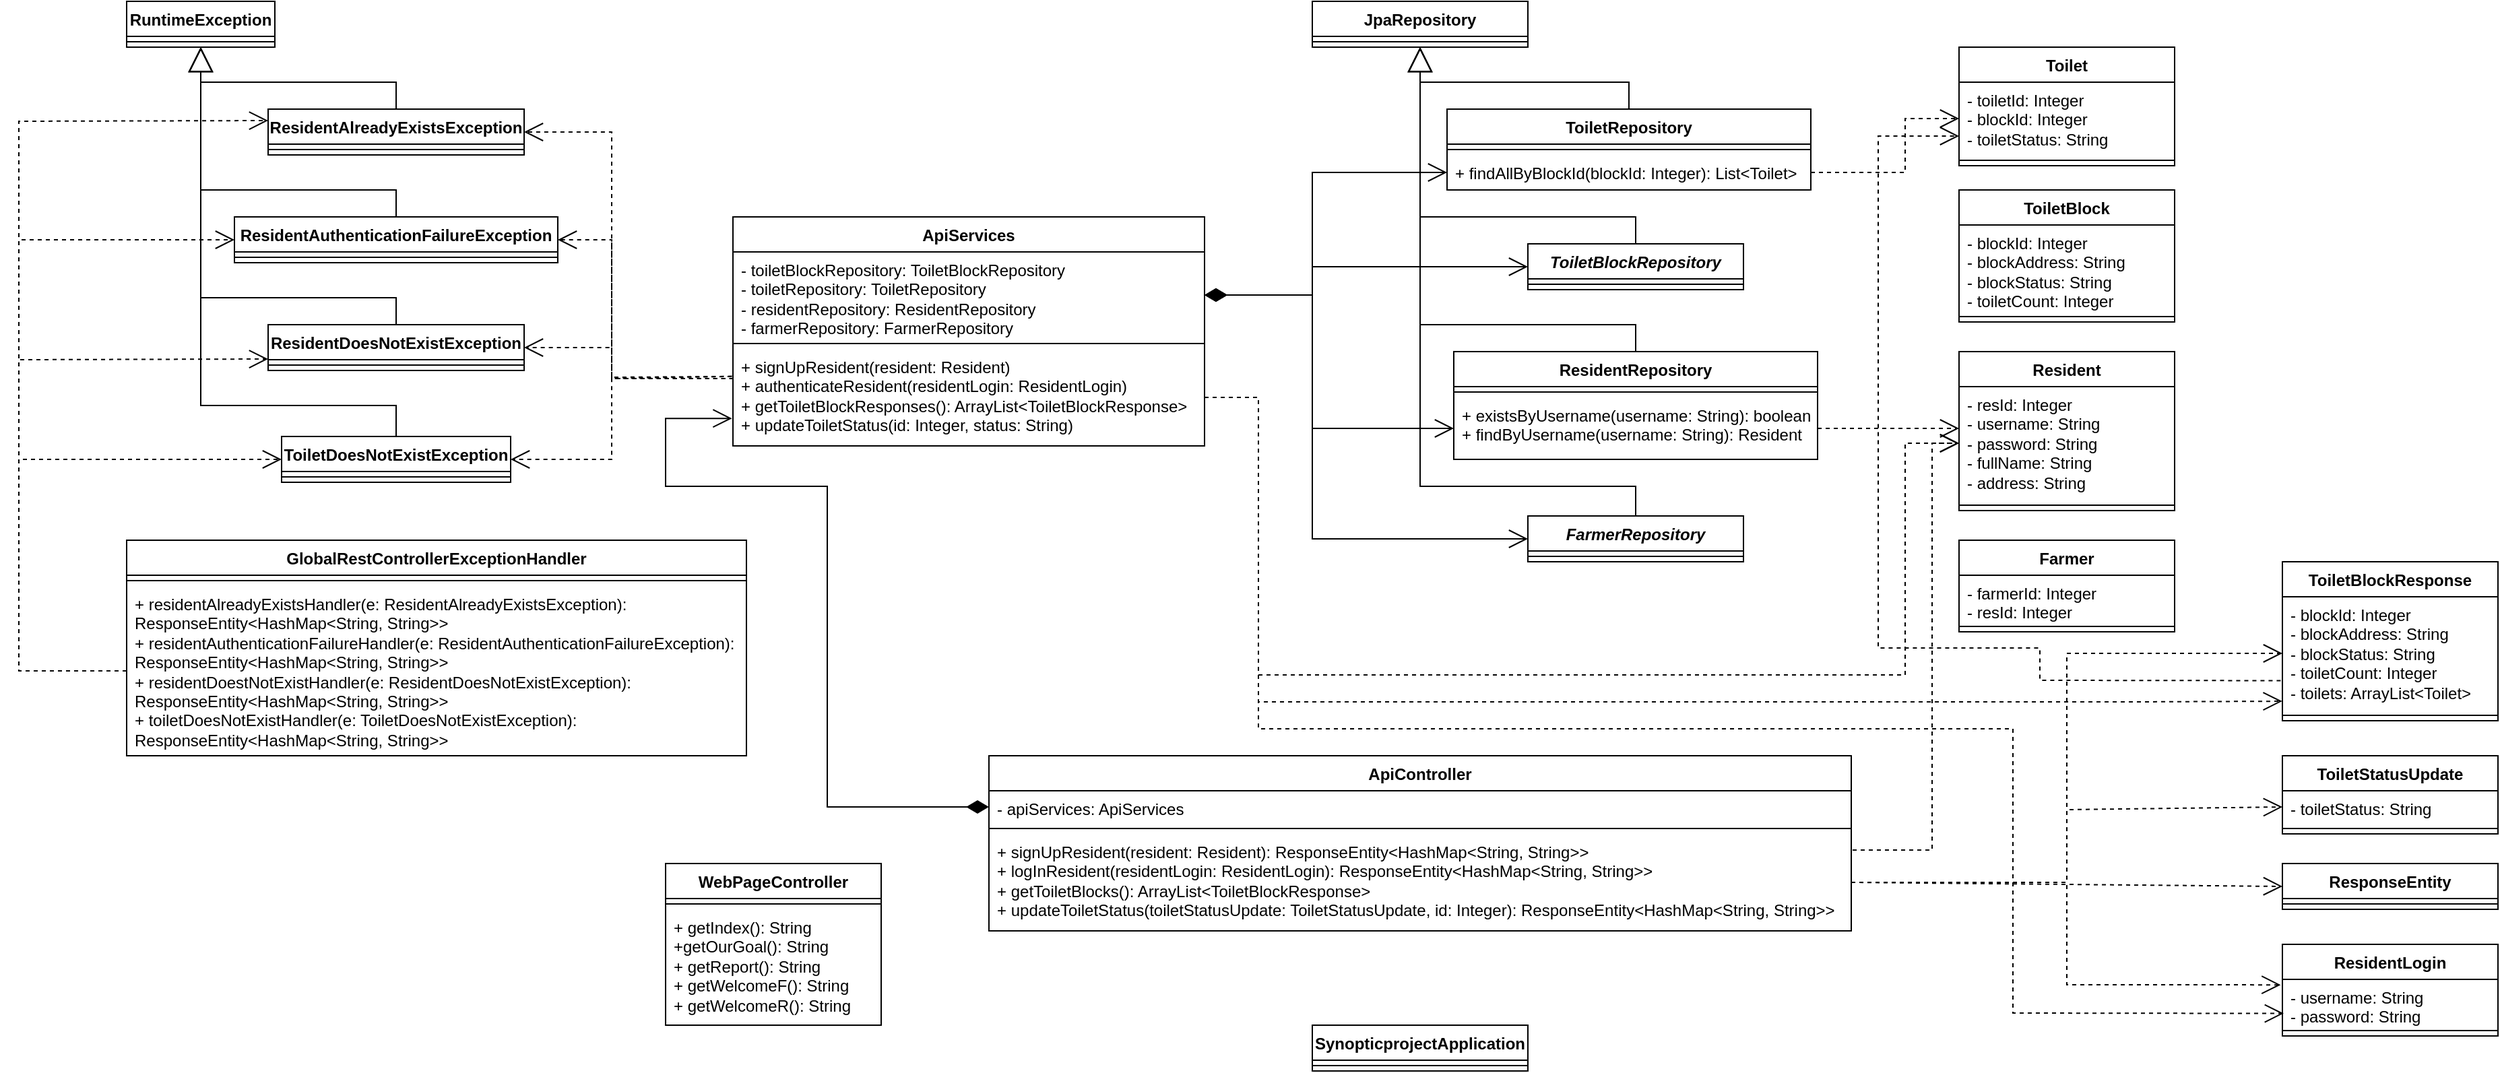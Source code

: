 <mxfile version="27.1.4">
  <diagram name="Page-1" id="cPCItrntrJXn3b4PFShH">
    <mxGraphModel dx="2081" dy="939" grid="1" gridSize="10" guides="1" tooltips="1" connect="1" arrows="1" fold="1" page="1" pageScale="1" pageWidth="1920" pageHeight="1080" math="0" shadow="0">
      <root>
        <mxCell id="0" />
        <mxCell id="1" parent="0" />
        <mxCell id="fgQgiCOuEwH0M2lLemn4-1" value="&lt;div&gt;ApiController&lt;/div&gt;" style="swimlane;fontStyle=1;align=center;verticalAlign=top;childLayout=stackLayout;horizontal=1;startSize=26;horizontalStack=0;resizeParent=1;resizeParentMax=0;resizeLast=0;collapsible=1;marginBottom=0;whiteSpace=wrap;html=1;" parent="1" vertex="1">
          <mxGeometry x="760" y="600" width="640" height="130" as="geometry" />
        </mxCell>
        <mxCell id="fgQgiCOuEwH0M2lLemn4-2" value="- apiServices: ApiServices" style="text;strokeColor=none;fillColor=none;align=left;verticalAlign=top;spacingLeft=4;spacingRight=4;overflow=hidden;rotatable=0;points=[[0,0.5],[1,0.5]];portConstraint=eastwest;whiteSpace=wrap;html=1;" parent="fgQgiCOuEwH0M2lLemn4-1" vertex="1">
          <mxGeometry y="26" width="640" height="24" as="geometry" />
        </mxCell>
        <mxCell id="fgQgiCOuEwH0M2lLemn4-3" value="" style="line;strokeWidth=1;fillColor=none;align=left;verticalAlign=middle;spacingTop=-1;spacingLeft=3;spacingRight=3;rotatable=0;labelPosition=right;points=[];portConstraint=eastwest;strokeColor=inherit;" parent="fgQgiCOuEwH0M2lLemn4-1" vertex="1">
          <mxGeometry y="50" width="640" height="8" as="geometry" />
        </mxCell>
        <mxCell id="fgQgiCOuEwH0M2lLemn4-4" value="&lt;div&gt;+ signUpResident(resident: Resident): ResponseEntity&amp;lt;HashMap&amp;lt;String, String&amp;gt;&amp;gt;&lt;/div&gt;&lt;div&gt;+ logInResident(residentLogin: ResidentLogin): ResponseEntity&amp;lt;HashMap&amp;lt;String, String&amp;gt;&amp;gt;&lt;/div&gt;&lt;div&gt;+ getToiletBlocks(): ArrayList&amp;lt;ToiletBlockResponse&amp;gt;&lt;/div&gt;&lt;div&gt;+ updateToiletStatus(toiletStatusUpdate: ToiletStatusUpdate, id: Integer): ResponseEntity&amp;lt;HashMap&amp;lt;String, String&amp;gt;&amp;gt;&lt;/div&gt;" style="text;strokeColor=none;fillColor=none;align=left;verticalAlign=top;spacingLeft=4;spacingRight=4;overflow=hidden;rotatable=0;points=[[0,0.5],[1,0.5]];portConstraint=eastwest;whiteSpace=wrap;html=1;" parent="fgQgiCOuEwH0M2lLemn4-1" vertex="1">
          <mxGeometry y="58" width="640" height="72" as="geometry" />
        </mxCell>
        <mxCell id="fgQgiCOuEwH0M2lLemn4-5" value="Farmer" style="swimlane;fontStyle=1;align=center;verticalAlign=top;childLayout=stackLayout;horizontal=1;startSize=26;horizontalStack=0;resizeParent=1;resizeParentMax=0;resizeLast=0;collapsible=1;marginBottom=0;whiteSpace=wrap;html=1;" parent="1" vertex="1">
          <mxGeometry x="1480" y="440" width="160" height="68" as="geometry" />
        </mxCell>
        <mxCell id="fgQgiCOuEwH0M2lLemn4-6" value="&lt;div&gt;- farmerId: Integer&lt;/div&gt;&lt;div&gt;- resId: Integer&lt;/div&gt;" style="text;strokeColor=none;fillColor=none;align=left;verticalAlign=top;spacingLeft=4;spacingRight=4;overflow=hidden;rotatable=0;points=[[0,0.5],[1,0.5]];portConstraint=eastwest;whiteSpace=wrap;html=1;" parent="fgQgiCOuEwH0M2lLemn4-5" vertex="1">
          <mxGeometry y="26" width="160" height="34" as="geometry" />
        </mxCell>
        <mxCell id="fgQgiCOuEwH0M2lLemn4-7" value="" style="line;strokeWidth=1;fillColor=none;align=left;verticalAlign=middle;spacingTop=-1;spacingLeft=3;spacingRight=3;rotatable=0;labelPosition=right;points=[];portConstraint=eastwest;strokeColor=inherit;" parent="fgQgiCOuEwH0M2lLemn4-5" vertex="1">
          <mxGeometry y="60" width="160" height="8" as="geometry" />
        </mxCell>
        <mxCell id="fgQgiCOuEwH0M2lLemn4-10" value="&lt;i&gt;FarmerRepository&lt;/i&gt;" style="swimlane;fontStyle=1;align=center;verticalAlign=top;childLayout=stackLayout;horizontal=1;startSize=26;horizontalStack=0;resizeParent=1;resizeParentMax=0;resizeLast=0;collapsible=1;marginBottom=0;whiteSpace=wrap;html=1;" parent="1" vertex="1">
          <mxGeometry x="1160" y="422" width="160" height="34" as="geometry" />
        </mxCell>
        <mxCell id="fgQgiCOuEwH0M2lLemn4-12" value="" style="line;strokeWidth=1;fillColor=none;align=left;verticalAlign=middle;spacingTop=-1;spacingLeft=3;spacingRight=3;rotatable=0;labelPosition=right;points=[];portConstraint=eastwest;strokeColor=inherit;" parent="fgQgiCOuEwH0M2lLemn4-10" vertex="1">
          <mxGeometry y="26" width="160" height="8" as="geometry" />
        </mxCell>
        <mxCell id="fgQgiCOuEwH0M2lLemn4-22" value="SynopticprojectApplication" style="swimlane;fontStyle=1;align=center;verticalAlign=top;childLayout=stackLayout;horizontal=1;startSize=26;horizontalStack=0;resizeParent=1;resizeParentMax=0;resizeLast=0;collapsible=1;marginBottom=0;whiteSpace=wrap;html=1;" parent="1" vertex="1">
          <mxGeometry x="1000" y="800" width="160" height="34" as="geometry" />
        </mxCell>
        <mxCell id="fgQgiCOuEwH0M2lLemn4-24" value="" style="line;strokeWidth=1;fillColor=none;align=left;verticalAlign=middle;spacingTop=-1;spacingLeft=3;spacingRight=3;rotatable=0;labelPosition=right;points=[];portConstraint=eastwest;strokeColor=inherit;" parent="fgQgiCOuEwH0M2lLemn4-22" vertex="1">
          <mxGeometry y="26" width="160" height="8" as="geometry" />
        </mxCell>
        <mxCell id="fgQgiCOuEwH0M2lLemn4-26" value="Toilet" style="swimlane;fontStyle=1;align=center;verticalAlign=top;childLayout=stackLayout;horizontal=1;startSize=26;horizontalStack=0;resizeParent=1;resizeParentMax=0;resizeLast=0;collapsible=1;marginBottom=0;whiteSpace=wrap;html=1;" parent="1" vertex="1">
          <mxGeometry x="1480" y="74" width="160" height="88" as="geometry" />
        </mxCell>
        <mxCell id="fgQgiCOuEwH0M2lLemn4-27" value="&lt;div&gt;- toiletId: Integer&lt;/div&gt;&lt;div&gt;- blockId: Integer&lt;/div&gt;&lt;div&gt;- toiletStatus: String&lt;/div&gt;" style="text;strokeColor=none;fillColor=none;align=left;verticalAlign=top;spacingLeft=4;spacingRight=4;overflow=hidden;rotatable=0;points=[[0,0.5],[1,0.5]];portConstraint=eastwest;whiteSpace=wrap;html=1;" parent="fgQgiCOuEwH0M2lLemn4-26" vertex="1">
          <mxGeometry y="26" width="160" height="54" as="geometry" />
        </mxCell>
        <mxCell id="fgQgiCOuEwH0M2lLemn4-28" value="" style="line;strokeWidth=1;fillColor=none;align=left;verticalAlign=middle;spacingTop=-1;spacingLeft=3;spacingRight=3;rotatable=0;labelPosition=right;points=[];portConstraint=eastwest;strokeColor=inherit;" parent="fgQgiCOuEwH0M2lLemn4-26" vertex="1">
          <mxGeometry y="80" width="160" height="8" as="geometry" />
        </mxCell>
        <mxCell id="fgQgiCOuEwH0M2lLemn4-30" value="ToiletBlock" style="swimlane;fontStyle=1;align=center;verticalAlign=top;childLayout=stackLayout;horizontal=1;startSize=26;horizontalStack=0;resizeParent=1;resizeParentMax=0;resizeLast=0;collapsible=1;marginBottom=0;whiteSpace=wrap;html=1;" parent="1" vertex="1">
          <mxGeometry x="1480" y="180" width="160" height="98" as="geometry" />
        </mxCell>
        <mxCell id="fgQgiCOuEwH0M2lLemn4-31" value="&lt;div&gt;- blockId: Integer&lt;/div&gt;&lt;div&gt;- blockAddress: String&lt;/div&gt;&lt;div&gt;- blockStatus: String&lt;/div&gt;&lt;div&gt;- toiletCount: Integer&lt;/div&gt;" style="text;strokeColor=none;fillColor=none;align=left;verticalAlign=top;spacingLeft=4;spacingRight=4;overflow=hidden;rotatable=0;points=[[0,0.5],[1,0.5]];portConstraint=eastwest;whiteSpace=wrap;html=1;" parent="fgQgiCOuEwH0M2lLemn4-30" vertex="1">
          <mxGeometry y="26" width="160" height="64" as="geometry" />
        </mxCell>
        <mxCell id="fgQgiCOuEwH0M2lLemn4-32" value="" style="line;strokeWidth=1;fillColor=none;align=left;verticalAlign=middle;spacingTop=-1;spacingLeft=3;spacingRight=3;rotatable=0;labelPosition=right;points=[];portConstraint=eastwest;strokeColor=inherit;" parent="fgQgiCOuEwH0M2lLemn4-30" vertex="1">
          <mxGeometry y="90" width="160" height="8" as="geometry" />
        </mxCell>
        <mxCell id="fgQgiCOuEwH0M2lLemn4-34" value="&lt;i&gt;ToiletBlockRepository&lt;/i&gt;" style="swimlane;fontStyle=1;align=center;verticalAlign=top;childLayout=stackLayout;horizontal=1;startSize=26;horizontalStack=0;resizeParent=1;resizeParentMax=0;resizeLast=0;collapsible=1;marginBottom=0;whiteSpace=wrap;html=1;" parent="1" vertex="1">
          <mxGeometry x="1160" y="220" width="160" height="34" as="geometry" />
        </mxCell>
        <mxCell id="fgQgiCOuEwH0M2lLemn4-36" value="" style="line;strokeWidth=1;fillColor=none;align=left;verticalAlign=middle;spacingTop=-1;spacingLeft=3;spacingRight=3;rotatable=0;labelPosition=right;points=[];portConstraint=eastwest;strokeColor=inherit;" parent="fgQgiCOuEwH0M2lLemn4-34" vertex="1">
          <mxGeometry y="26" width="160" height="8" as="geometry" />
        </mxCell>
        <mxCell id="fgQgiCOuEwH0M2lLemn4-42" value="WebPageController" style="swimlane;fontStyle=1;align=center;verticalAlign=top;childLayout=stackLayout;horizontal=1;startSize=26;horizontalStack=0;resizeParent=1;resizeParentMax=0;resizeLast=0;collapsible=1;marginBottom=0;whiteSpace=wrap;html=1;" parent="1" vertex="1">
          <mxGeometry x="520" y="680" width="160" height="120" as="geometry" />
        </mxCell>
        <mxCell id="fgQgiCOuEwH0M2lLemn4-44" value="" style="line;strokeWidth=1;fillColor=none;align=left;verticalAlign=middle;spacingTop=-1;spacingLeft=3;spacingRight=3;rotatable=0;labelPosition=right;points=[];portConstraint=eastwest;strokeColor=inherit;" parent="fgQgiCOuEwH0M2lLemn4-42" vertex="1">
          <mxGeometry y="26" width="160" height="8" as="geometry" />
        </mxCell>
        <mxCell id="fgQgiCOuEwH0M2lLemn4-45" value="&lt;div&gt;+ getIndex(): String&lt;/div&gt;&lt;div&gt;+getOurGoal(): String&lt;/div&gt;&lt;div&gt;+ getReport(): String&lt;/div&gt;&lt;div&gt;+ getWelcomeF(): String&lt;/div&gt;&lt;div&gt;+ getWelcomeR(): String&lt;/div&gt;" style="text;strokeColor=none;fillColor=none;align=left;verticalAlign=top;spacingLeft=4;spacingRight=4;overflow=hidden;rotatable=0;points=[[0,0.5],[1,0.5]];portConstraint=eastwest;whiteSpace=wrap;html=1;" parent="fgQgiCOuEwH0M2lLemn4-42" vertex="1">
          <mxGeometry y="34" width="160" height="86" as="geometry" />
        </mxCell>
        <mxCell id="fgQgiCOuEwH0M2lLemn4-46" value="JpaRepository" style="swimlane;fontStyle=1;align=center;verticalAlign=top;childLayout=stackLayout;horizontal=1;startSize=26;horizontalStack=0;resizeParent=1;resizeParentMax=0;resizeLast=0;collapsible=1;marginBottom=0;whiteSpace=wrap;html=1;" parent="1" vertex="1">
          <mxGeometry x="1000" y="40" width="160" height="34" as="geometry" />
        </mxCell>
        <mxCell id="fgQgiCOuEwH0M2lLemn4-48" value="" style="line;strokeWidth=1;fillColor=none;align=left;verticalAlign=middle;spacingTop=-1;spacingLeft=3;spacingRight=3;rotatable=0;labelPosition=right;points=[];portConstraint=eastwest;strokeColor=inherit;" parent="fgQgiCOuEwH0M2lLemn4-46" vertex="1">
          <mxGeometry y="26" width="160" height="8" as="geometry" />
        </mxCell>
        <mxCell id="fgQgiCOuEwH0M2lLemn4-51" value="" style="endArrow=block;endSize=16;endFill=0;html=1;rounded=0;entryX=0.5;entryY=1;entryDx=0;entryDy=0;exitX=0.5;exitY=0;exitDx=0;exitDy=0;" parent="1" source="_Gm8O1rOUF-73QXA8_ss-20" target="fgQgiCOuEwH0M2lLemn4-46" edge="1">
          <mxGeometry width="160" relative="1" as="geometry">
            <mxPoint x="960" y="240" as="sourcePoint" />
            <mxPoint x="1120" y="230" as="targetPoint" />
            <Array as="points">
              <mxPoint x="1240" y="280" />
              <mxPoint x="1080" y="280" />
              <mxPoint x="1080" y="220" />
            </Array>
          </mxGeometry>
        </mxCell>
        <mxCell id="fgQgiCOuEwH0M2lLemn4-52" value="" style="endArrow=block;endSize=16;endFill=0;html=1;rounded=0;entryX=0.5;entryY=1;entryDx=0;entryDy=0;exitX=0.5;exitY=0;exitDx=0;exitDy=0;" parent="1" source="fgQgiCOuEwH0M2lLemn4-10" target="fgQgiCOuEwH0M2lLemn4-46" edge="1">
          <mxGeometry width="160" relative="1" as="geometry">
            <mxPoint x="920" y="148.67" as="sourcePoint" />
            <mxPoint x="1080" y="110" as="targetPoint" />
            <Array as="points">
              <mxPoint x="1240" y="400" />
              <mxPoint x="1080" y="400" />
              <mxPoint x="1080" y="280" />
              <mxPoint x="1080" y="130" />
            </Array>
          </mxGeometry>
        </mxCell>
        <mxCell id="fgQgiCOuEwH0M2lLemn4-53" value="" style="endArrow=block;endSize=16;endFill=0;html=1;rounded=0;exitX=0.5;exitY=0;exitDx=0;exitDy=0;" parent="1" source="fgQgiCOuEwH0M2lLemn4-34" target="fgQgiCOuEwH0M2lLemn4-48" edge="1">
          <mxGeometry width="160" relative="1" as="geometry">
            <mxPoint x="1200" y="240" as="sourcePoint" />
            <mxPoint x="1360" y="230.67" as="targetPoint" />
            <Array as="points">
              <mxPoint x="1240" y="200" />
              <mxPoint x="1200" y="200" />
              <mxPoint x="1160" y="200" />
              <mxPoint x="1080" y="200" />
            </Array>
          </mxGeometry>
        </mxCell>
        <mxCell id="fgQgiCOuEwH0M2lLemn4-54" value="" style="endArrow=block;endSize=16;endFill=0;html=1;rounded=0;entryX=0.5;entryY=1;entryDx=0;entryDy=0;exitX=0.5;exitY=0;exitDx=0;exitDy=0;" parent="1" source="_Gm8O1rOUF-73QXA8_ss-24" target="fgQgiCOuEwH0M2lLemn4-46" edge="1">
          <mxGeometry width="160" relative="1" as="geometry">
            <mxPoint x="1235" y="108" as="sourcePoint" />
            <mxPoint x="1080" y="76" as="targetPoint" />
            <Array as="points">
              <mxPoint x="1235" y="100" />
              <mxPoint x="1080" y="100" />
            </Array>
          </mxGeometry>
        </mxCell>
        <mxCell id="_Gm8O1rOUF-73QXA8_ss-1" value="ResidentLogin" style="swimlane;fontStyle=1;align=center;verticalAlign=top;childLayout=stackLayout;horizontal=1;startSize=26;horizontalStack=0;resizeParent=1;resizeParentMax=0;resizeLast=0;collapsible=1;marginBottom=0;whiteSpace=wrap;html=1;" parent="1" vertex="1">
          <mxGeometry x="1720" y="740" width="160" height="68" as="geometry" />
        </mxCell>
        <mxCell id="_Gm8O1rOUF-73QXA8_ss-2" value="&lt;div&gt;- username: String&lt;/div&gt;&lt;div&gt;- password: String&lt;/div&gt;" style="text;strokeColor=none;fillColor=none;align=left;verticalAlign=top;spacingLeft=4;spacingRight=4;overflow=hidden;rotatable=0;points=[[0,0.5],[1,0.5]];portConstraint=eastwest;whiteSpace=wrap;html=1;" parent="_Gm8O1rOUF-73QXA8_ss-1" vertex="1">
          <mxGeometry y="26" width="160" height="34" as="geometry" />
        </mxCell>
        <mxCell id="_Gm8O1rOUF-73QXA8_ss-3" value="" style="line;strokeWidth=1;fillColor=none;align=left;verticalAlign=middle;spacingTop=-1;spacingLeft=3;spacingRight=3;rotatable=0;labelPosition=right;points=[];portConstraint=eastwest;strokeColor=inherit;" parent="_Gm8O1rOUF-73QXA8_ss-1" vertex="1">
          <mxGeometry y="60" width="160" height="8" as="geometry" />
        </mxCell>
        <mxCell id="_Gm8O1rOUF-73QXA8_ss-5" value="ToiletBlockResponse" style="swimlane;fontStyle=1;align=center;verticalAlign=top;childLayout=stackLayout;horizontal=1;startSize=26;horizontalStack=0;resizeParent=1;resizeParentMax=0;resizeLast=0;collapsible=1;marginBottom=0;whiteSpace=wrap;html=1;" parent="1" vertex="1">
          <mxGeometry x="1720" y="456" width="160" height="118" as="geometry" />
        </mxCell>
        <mxCell id="_Gm8O1rOUF-73QXA8_ss-6" value="&lt;div&gt;- blockId: Integer&lt;/div&gt;&lt;div&gt;- blockAddress: String&lt;/div&gt;&lt;div&gt;- blockStatus: String&lt;/div&gt;&lt;div&gt;- toiletCount: Integer&lt;/div&gt;&lt;div&gt;- toilets: ArrayList&amp;lt;Toilet&amp;gt;&lt;/div&gt;" style="text;strokeColor=none;fillColor=none;align=left;verticalAlign=top;spacingLeft=4;spacingRight=4;overflow=hidden;rotatable=0;points=[[0,0.5],[1,0.5]];portConstraint=eastwest;whiteSpace=wrap;html=1;" parent="_Gm8O1rOUF-73QXA8_ss-5" vertex="1">
          <mxGeometry y="26" width="160" height="84" as="geometry" />
        </mxCell>
        <mxCell id="_Gm8O1rOUF-73QXA8_ss-7" value="" style="line;strokeWidth=1;fillColor=none;align=left;verticalAlign=middle;spacingTop=-1;spacingLeft=3;spacingRight=3;rotatable=0;labelPosition=right;points=[];portConstraint=eastwest;strokeColor=inherit;" parent="_Gm8O1rOUF-73QXA8_ss-5" vertex="1">
          <mxGeometry y="110" width="160" height="8" as="geometry" />
        </mxCell>
        <mxCell id="_Gm8O1rOUF-73QXA8_ss-9" value="ToiletStatusUpdate" style="swimlane;fontStyle=1;align=center;verticalAlign=top;childLayout=stackLayout;horizontal=1;startSize=26;horizontalStack=0;resizeParent=1;resizeParentMax=0;resizeLast=0;collapsible=1;marginBottom=0;whiteSpace=wrap;html=1;" parent="1" vertex="1">
          <mxGeometry x="1720" y="600" width="160" height="58" as="geometry" />
        </mxCell>
        <mxCell id="_Gm8O1rOUF-73QXA8_ss-10" value="- toiletStatus: String" style="text;strokeColor=none;fillColor=none;align=left;verticalAlign=top;spacingLeft=4;spacingRight=4;overflow=hidden;rotatable=0;points=[[0,0.5],[1,0.5]];portConstraint=eastwest;whiteSpace=wrap;html=1;" parent="_Gm8O1rOUF-73QXA8_ss-9" vertex="1">
          <mxGeometry y="26" width="160" height="24" as="geometry" />
        </mxCell>
        <mxCell id="_Gm8O1rOUF-73QXA8_ss-11" value="" style="line;strokeWidth=1;fillColor=none;align=left;verticalAlign=middle;spacingTop=-1;spacingLeft=3;spacingRight=3;rotatable=0;labelPosition=right;points=[];portConstraint=eastwest;strokeColor=inherit;" parent="_Gm8O1rOUF-73QXA8_ss-9" vertex="1">
          <mxGeometry y="50" width="160" height="8" as="geometry" />
        </mxCell>
        <mxCell id="_Gm8O1rOUF-73QXA8_ss-13" value="ApiServices" style="swimlane;fontStyle=1;align=center;verticalAlign=top;childLayout=stackLayout;horizontal=1;startSize=26;horizontalStack=0;resizeParent=1;resizeParentMax=0;resizeLast=0;collapsible=1;marginBottom=0;whiteSpace=wrap;html=1;" parent="1" vertex="1">
          <mxGeometry x="570" y="200" width="350" height="170" as="geometry" />
        </mxCell>
        <mxCell id="_Gm8O1rOUF-73QXA8_ss-14" value="&lt;div&gt;- toiletBlockRepository: ToiletBlockRepository&lt;/div&gt;&lt;div&gt;- toiletRepository: ToiletRepository&lt;/div&gt;&lt;div&gt;- residentRepository: ResidentRepository&lt;/div&gt;&lt;div&gt;- farmerRepository: FarmerRepository&lt;/div&gt;" style="text;strokeColor=none;fillColor=none;align=left;verticalAlign=top;spacingLeft=4;spacingRight=4;overflow=hidden;rotatable=0;points=[[0,0.5],[1,0.5]];portConstraint=eastwest;whiteSpace=wrap;html=1;" parent="_Gm8O1rOUF-73QXA8_ss-13" vertex="1">
          <mxGeometry y="26" width="350" height="64" as="geometry" />
        </mxCell>
        <mxCell id="_Gm8O1rOUF-73QXA8_ss-15" value="" style="line;strokeWidth=1;fillColor=none;align=left;verticalAlign=middle;spacingTop=-1;spacingLeft=3;spacingRight=3;rotatable=0;labelPosition=right;points=[];portConstraint=eastwest;strokeColor=inherit;" parent="_Gm8O1rOUF-73QXA8_ss-13" vertex="1">
          <mxGeometry y="90" width="350" height="8" as="geometry" />
        </mxCell>
        <mxCell id="_Gm8O1rOUF-73QXA8_ss-16" value="&lt;div&gt;+ signUpResident(resident: Resident)&lt;/div&gt;&lt;div&gt;+ authenticateResident(residentLogin: ResidentLogin)&lt;/div&gt;&lt;div&gt;+ getToiletBlockResponses(): ArrayList&amp;lt;ToiletBlockResponse&amp;gt;&lt;/div&gt;&lt;div&gt;+ updateToiletStatus(id: Integer, status: String)&lt;/div&gt;" style="text;strokeColor=none;fillColor=none;align=left;verticalAlign=top;spacingLeft=4;spacingRight=4;overflow=hidden;rotatable=0;points=[[0,0.5],[1,0.5]];portConstraint=eastwest;whiteSpace=wrap;html=1;" parent="_Gm8O1rOUF-73QXA8_ss-13" vertex="1">
          <mxGeometry y="98" width="350" height="72" as="geometry" />
        </mxCell>
        <mxCell id="_Gm8O1rOUF-73QXA8_ss-24" value="ToiletRepository" style="swimlane;fontStyle=1;align=center;verticalAlign=top;childLayout=stackLayout;horizontal=1;startSize=26;horizontalStack=0;resizeParent=1;resizeParentMax=0;resizeLast=0;collapsible=1;marginBottom=0;whiteSpace=wrap;html=1;" parent="1" vertex="1">
          <mxGeometry x="1100" y="120" width="270" height="60" as="geometry" />
        </mxCell>
        <mxCell id="_Gm8O1rOUF-73QXA8_ss-26" value="" style="line;strokeWidth=1;fillColor=none;align=left;verticalAlign=middle;spacingTop=-1;spacingLeft=3;spacingRight=3;rotatable=0;labelPosition=right;points=[];portConstraint=eastwest;strokeColor=inherit;" parent="_Gm8O1rOUF-73QXA8_ss-24" vertex="1">
          <mxGeometry y="26" width="270" height="8" as="geometry" />
        </mxCell>
        <mxCell id="_Gm8O1rOUF-73QXA8_ss-27" value="+ findAllByBlockId(blockId: Integer): List&amp;lt;Toilet&amp;gt;" style="text;strokeColor=none;fillColor=none;align=left;verticalAlign=top;spacingLeft=4;spacingRight=4;overflow=hidden;rotatable=0;points=[[0,0.5],[1,0.5]];portConstraint=eastwest;whiteSpace=wrap;html=1;" parent="_Gm8O1rOUF-73QXA8_ss-24" vertex="1">
          <mxGeometry y="34" width="270" height="26" as="geometry" />
        </mxCell>
        <mxCell id="_Gm8O1rOUF-73QXA8_ss-30" value="" style="endArrow=open;endSize=12;dashed=1;html=1;rounded=0;entryX=0;entryY=0.5;entryDx=0;entryDy=0;exitX=1;exitY=0.5;exitDx=0;exitDy=0;" parent="1" source="_Gm8O1rOUF-73QXA8_ss-27" target="fgQgiCOuEwH0M2lLemn4-27" edge="1">
          <mxGeometry width="160" relative="1" as="geometry">
            <mxPoint x="1380" y="200" as="sourcePoint" />
            <mxPoint x="1540" y="268" as="targetPoint" />
            <Array as="points">
              <mxPoint x="1440" y="167" />
              <mxPoint x="1440" y="127" />
            </Array>
          </mxGeometry>
        </mxCell>
        <mxCell id="_Gm8O1rOUF-73QXA8_ss-34" value="" style="endArrow=open;html=1;endSize=12;startArrow=diamondThin;startSize=14;startFill=1;edgeStyle=orthogonalEdgeStyle;align=left;verticalAlign=bottom;rounded=0;exitX=0;exitY=0.5;exitDx=0;exitDy=0;entryX=-0.002;entryY=0.717;entryDx=0;entryDy=0;entryPerimeter=0;" parent="1" source="fgQgiCOuEwH0M2lLemn4-2" target="_Gm8O1rOUF-73QXA8_ss-16" edge="1">
          <mxGeometry x="-1" y="3" relative="1" as="geometry">
            <mxPoint x="910" y="570" as="sourcePoint" />
            <mxPoint x="550" y="350" as="targetPoint" />
            <Array as="points">
              <mxPoint x="640" y="638" />
              <mxPoint x="640" y="400" />
              <mxPoint x="520" y="400" />
              <mxPoint x="520" y="350" />
            </Array>
          </mxGeometry>
        </mxCell>
        <mxCell id="_Gm8O1rOUF-73QXA8_ss-35" value="ResponseEntity" style="swimlane;fontStyle=1;align=center;verticalAlign=top;childLayout=stackLayout;horizontal=1;startSize=26;horizontalStack=0;resizeParent=1;resizeParentMax=0;resizeLast=0;collapsible=1;marginBottom=0;whiteSpace=wrap;html=1;" parent="1" vertex="1">
          <mxGeometry x="1720" y="680" width="160" height="34" as="geometry" />
        </mxCell>
        <mxCell id="_Gm8O1rOUF-73QXA8_ss-37" value="" style="line;strokeWidth=1;fillColor=none;align=left;verticalAlign=middle;spacingTop=-1;spacingLeft=3;spacingRight=3;rotatable=0;labelPosition=right;points=[];portConstraint=eastwest;strokeColor=inherit;" parent="_Gm8O1rOUF-73QXA8_ss-35" vertex="1">
          <mxGeometry y="26" width="160" height="8" as="geometry" />
        </mxCell>
        <mxCell id="_Gm8O1rOUF-73QXA8_ss-39" value="" style="endArrow=open;endSize=12;dashed=1;html=1;rounded=0;exitX=1;exitY=0.5;exitDx=0;exitDy=0;entryX=0;entryY=0.5;entryDx=0;entryDy=0;" parent="1" source="fgQgiCOuEwH0M2lLemn4-4" target="_Gm8O1rOUF-73QXA8_ss-35" edge="1">
          <mxGeometry width="160" relative="1" as="geometry">
            <mxPoint x="1475" y="643" as="sourcePoint" />
            <mxPoint x="1635" y="643" as="targetPoint" />
          </mxGeometry>
        </mxCell>
        <mxCell id="_Gm8O1rOUF-73QXA8_ss-40" value="" style="endArrow=open;endSize=12;dashed=1;html=1;rounded=0;entryX=0;entryY=0.5;entryDx=0;entryDy=0;" parent="1" target="fgQgiCOuEwH0M2lLemn4-15" edge="1">
          <mxGeometry width="160" relative="1" as="geometry">
            <mxPoint x="1401" y="670" as="sourcePoint" />
            <mxPoint x="1585" y="643" as="targetPoint" />
            <Array as="points">
              <mxPoint x="1460" y="670" />
              <mxPoint x="1460" y="520" />
              <mxPoint x="1460" y="368" />
            </Array>
          </mxGeometry>
        </mxCell>
        <mxCell id="_Gm8O1rOUF-73QXA8_ss-41" value="" style="endArrow=open;endSize=12;dashed=1;html=1;rounded=0;exitX=1;exitY=0.5;exitDx=0;exitDy=0;entryX=-0.008;entryY=0.121;entryDx=0;entryDy=0;entryPerimeter=0;" parent="1" source="fgQgiCOuEwH0M2lLemn4-4" target="_Gm8O1rOUF-73QXA8_ss-2" edge="1">
          <mxGeometry width="160" relative="1" as="geometry">
            <mxPoint x="1445" y="727" as="sourcePoint" />
            <mxPoint x="1585" y="694" as="targetPoint" />
            <Array as="points">
              <mxPoint x="1560" y="694" />
              <mxPoint x="1560" y="770" />
              <mxPoint x="1670" y="770" />
            </Array>
          </mxGeometry>
        </mxCell>
        <mxCell id="_Gm8O1rOUF-73QXA8_ss-42" value="" style="endArrow=open;endSize=12;dashed=1;html=1;rounded=0;entryX=0;entryY=0.5;entryDx=0;entryDy=0;exitX=1;exitY=0.5;exitDx=0;exitDy=0;" parent="1" source="fgQgiCOuEwH0M2lLemn4-4" target="_Gm8O1rOUF-73QXA8_ss-6" edge="1">
          <mxGeometry width="160" relative="1" as="geometry">
            <mxPoint x="1400" y="697" as="sourcePoint" />
            <mxPoint x="1495" y="423" as="targetPoint" />
            <Array as="points">
              <mxPoint x="1560" y="694" />
              <mxPoint x="1560" y="524" />
            </Array>
          </mxGeometry>
        </mxCell>
        <mxCell id="_Gm8O1rOUF-73QXA8_ss-43" value="" style="endArrow=open;endSize=12;dashed=1;html=1;rounded=0;entryX=0;entryY=0.5;entryDx=0;entryDy=0;exitX=1;exitY=0.5;exitDx=0;exitDy=0;" parent="1" source="fgQgiCOuEwH0M2lLemn4-4" target="_Gm8O1rOUF-73QXA8_ss-10" edge="1">
          <mxGeometry width="160" relative="1" as="geometry">
            <mxPoint x="1435" y="713" as="sourcePoint" />
            <mxPoint x="1585" y="694" as="targetPoint" />
            <Array as="points">
              <mxPoint x="1560" y="694" />
              <mxPoint x="1560" y="640" />
            </Array>
          </mxGeometry>
        </mxCell>
        <mxCell id="_Gm8O1rOUF-73QXA8_ss-47" value="" style="endArrow=open;html=1;endSize=12;startArrow=diamondThin;startSize=14;startFill=1;edgeStyle=orthogonalEdgeStyle;align=left;verticalAlign=bottom;rounded=0;entryX=0;entryY=0.5;entryDx=0;entryDy=0;exitX=1;exitY=0.5;exitDx=0;exitDy=0;" parent="1" source="_Gm8O1rOUF-73QXA8_ss-14" target="_Gm8O1rOUF-73QXA8_ss-27" edge="1">
          <mxGeometry x="-1" y="3" relative="1" as="geometry">
            <mxPoint x="740" y="620" as="sourcePoint" />
            <mxPoint x="740" y="400" as="targetPoint" />
            <Array as="points">
              <mxPoint x="1000" y="258" />
              <mxPoint x="1000" y="167" />
            </Array>
          </mxGeometry>
        </mxCell>
        <mxCell id="_Gm8O1rOUF-73QXA8_ss-48" value="" style="endArrow=open;html=1;endSize=12;startArrow=diamondThin;startSize=14;startFill=1;edgeStyle=orthogonalEdgeStyle;align=left;verticalAlign=bottom;rounded=0;entryX=0;entryY=0.5;entryDx=0;entryDy=0;exitX=1;exitY=0.5;exitDx=0;exitDy=0;" parent="1" source="_Gm8O1rOUF-73QXA8_ss-14" target="_Gm8O1rOUF-73QXA8_ss-23" edge="1">
          <mxGeometry x="-1" y="3" relative="1" as="geometry">
            <mxPoint x="782" y="347" as="sourcePoint" />
            <mxPoint x="930" y="640" as="targetPoint" />
            <Array as="points">
              <mxPoint x="1000" y="258" />
              <mxPoint x="1000" y="357" />
            </Array>
          </mxGeometry>
        </mxCell>
        <mxCell id="_Gm8O1rOUF-73QXA8_ss-49" value="" style="endArrow=open;html=1;endSize=12;startArrow=diamondThin;startSize=14;startFill=1;edgeStyle=orthogonalEdgeStyle;align=left;verticalAlign=bottom;rounded=0;entryX=0;entryY=0.5;entryDx=0;entryDy=0;exitX=1;exitY=0.5;exitDx=0;exitDy=0;" parent="1" source="_Gm8O1rOUF-73QXA8_ss-14" target="fgQgiCOuEwH0M2lLemn4-10" edge="1">
          <mxGeometry x="-1" y="3" relative="1" as="geometry">
            <mxPoint x="920" y="258" as="sourcePoint" />
            <mxPoint x="940" y="670" as="targetPoint" />
            <Array as="points">
              <mxPoint x="1000" y="258" />
              <mxPoint x="1000" y="439" />
            </Array>
          </mxGeometry>
        </mxCell>
        <mxCell id="_Gm8O1rOUF-73QXA8_ss-51" value="" style="endArrow=open;endSize=12;dashed=1;html=1;rounded=0;exitX=1;exitY=0.5;exitDx=0;exitDy=0;entryX=0.006;entryY=0.744;entryDx=0;entryDy=0;entryPerimeter=0;" parent="1" source="_Gm8O1rOUF-73QXA8_ss-16" target="_Gm8O1rOUF-73QXA8_ss-2" edge="1">
          <mxGeometry width="160" relative="1" as="geometry">
            <mxPoint x="750" y="639" as="sourcePoint" />
            <mxPoint x="1270" y="378" as="targetPoint" />
            <Array as="points">
              <mxPoint x="960" y="334" />
              <mxPoint x="960" y="580" />
              <mxPoint x="1240" y="580" />
              <mxPoint x="1520" y="580" />
              <mxPoint x="1520" y="791" />
            </Array>
          </mxGeometry>
        </mxCell>
        <mxCell id="_Gm8O1rOUF-73QXA8_ss-20" value="ResidentRepository" style="swimlane;fontStyle=1;align=center;verticalAlign=top;childLayout=stackLayout;horizontal=1;startSize=26;horizontalStack=0;resizeParent=1;resizeParentMax=0;resizeLast=0;collapsible=1;marginBottom=0;whiteSpace=wrap;html=1;" parent="1" vertex="1">
          <mxGeometry x="1105" y="300" width="270" height="80" as="geometry" />
        </mxCell>
        <mxCell id="_Gm8O1rOUF-73QXA8_ss-22" value="" style="line;strokeWidth=1;fillColor=none;align=left;verticalAlign=middle;spacingTop=-1;spacingLeft=3;spacingRight=3;rotatable=0;labelPosition=right;points=[];portConstraint=eastwest;strokeColor=inherit;" parent="_Gm8O1rOUF-73QXA8_ss-20" vertex="1">
          <mxGeometry y="26" width="270" height="8" as="geometry" />
        </mxCell>
        <mxCell id="_Gm8O1rOUF-73QXA8_ss-23" value="&lt;div&gt;+ existsByUsername(username: String): boolean&lt;/div&gt;&lt;div&gt;+ findByUsername(username: String): Resident&lt;/div&gt;" style="text;strokeColor=none;fillColor=none;align=left;verticalAlign=top;spacingLeft=4;spacingRight=4;overflow=hidden;rotatable=0;points=[[0,0.5],[1,0.5]];portConstraint=eastwest;whiteSpace=wrap;html=1;" parent="_Gm8O1rOUF-73QXA8_ss-20" vertex="1">
          <mxGeometry y="34" width="270" height="46" as="geometry" />
        </mxCell>
        <mxCell id="_Gm8O1rOUF-73QXA8_ss-55" value="" style="endArrow=open;endSize=12;dashed=1;html=1;rounded=0;exitX=1;exitY=0.5;exitDx=0;exitDy=0;entryX=0;entryY=0.5;entryDx=0;entryDy=0;" parent="1" source="_Gm8O1rOUF-73QXA8_ss-16" target="fgQgiCOuEwH0M2lLemn4-15" edge="1">
          <mxGeometry width="160" relative="1" as="geometry">
            <mxPoint x="560" y="479" as="sourcePoint" />
            <mxPoint x="1530" y="278" as="targetPoint" />
            <Array as="points">
              <mxPoint x="960" y="334" />
              <mxPoint x="960" y="540" />
              <mxPoint x="1200" y="540" />
              <mxPoint x="1440" y="540" />
              <mxPoint x="1440" y="368" />
            </Array>
          </mxGeometry>
        </mxCell>
        <mxCell id="fgQgiCOuEwH0M2lLemn4-14" value="Resident" style="swimlane;fontStyle=1;align=center;verticalAlign=top;childLayout=stackLayout;horizontal=1;startSize=26;horizontalStack=0;resizeParent=1;resizeParentMax=0;resizeLast=0;collapsible=1;marginBottom=0;whiteSpace=wrap;html=1;" parent="1" vertex="1">
          <mxGeometry x="1480" y="300" width="160" height="118" as="geometry" />
        </mxCell>
        <mxCell id="fgQgiCOuEwH0M2lLemn4-15" value="&lt;div&gt;- resId: Integer&lt;/div&gt;&lt;div&gt;- username: String&lt;/div&gt;&lt;div&gt;- password: String&lt;/div&gt;&lt;div&gt;- fullName: String&lt;/div&gt;&lt;div&gt;- address: String&lt;/div&gt;" style="text;strokeColor=none;fillColor=none;align=left;verticalAlign=top;spacingLeft=4;spacingRight=4;overflow=hidden;rotatable=0;points=[[0,0.5],[1,0.5]];portConstraint=eastwest;whiteSpace=wrap;html=1;" parent="fgQgiCOuEwH0M2lLemn4-14" vertex="1">
          <mxGeometry y="26" width="160" height="84" as="geometry" />
        </mxCell>
        <mxCell id="fgQgiCOuEwH0M2lLemn4-16" value="" style="line;strokeWidth=1;fillColor=none;align=left;verticalAlign=middle;spacingTop=-1;spacingLeft=3;spacingRight=3;rotatable=0;labelPosition=right;points=[];portConstraint=eastwest;strokeColor=inherit;" parent="fgQgiCOuEwH0M2lLemn4-14" vertex="1">
          <mxGeometry y="110" width="160" height="8" as="geometry" />
        </mxCell>
        <mxCell id="_Gm8O1rOUF-73QXA8_ss-59" value="" style="endArrow=open;html=1;endSize=12;startArrow=diamondThin;startSize=14;startFill=1;edgeStyle=orthogonalEdgeStyle;align=left;verticalAlign=bottom;rounded=0;entryX=0;entryY=0.5;entryDx=0;entryDy=0;exitX=1;exitY=0.5;exitDx=0;exitDy=0;" parent="1" source="_Gm8O1rOUF-73QXA8_ss-14" target="fgQgiCOuEwH0M2lLemn4-34" edge="1">
          <mxGeometry x="-1" y="3" relative="1" as="geometry">
            <mxPoint x="940" y="240" as="sourcePoint" />
            <mxPoint x="1100" y="240" as="targetPoint" />
            <Array as="points">
              <mxPoint x="1000" y="258" />
              <mxPoint x="1000" y="237" />
            </Array>
          </mxGeometry>
        </mxCell>
        <mxCell id="_Gm8O1rOUF-73QXA8_ss-60" value="" style="endArrow=open;endSize=12;dashed=1;html=1;rounded=0;exitX=1;exitY=0.5;exitDx=0;exitDy=0;entryX=-0.001;entryY=0.923;entryDx=0;entryDy=0;entryPerimeter=0;" parent="1" source="_Gm8O1rOUF-73QXA8_ss-16" target="_Gm8O1rOUF-73QXA8_ss-6" edge="1">
          <mxGeometry width="160" relative="1" as="geometry">
            <mxPoint x="1050" y="490" as="sourcePoint" />
            <mxPoint x="1210" y="490" as="targetPoint" />
            <Array as="points">
              <mxPoint x="960" y="334" />
              <mxPoint x="960" y="560" />
              <mxPoint x="1080" y="560" />
              <mxPoint x="1610" y="560" />
            </Array>
          </mxGeometry>
        </mxCell>
        <mxCell id="_Gm8O1rOUF-73QXA8_ss-61" value="" style="endArrow=open;endSize=12;dashed=1;html=1;rounded=0;exitX=1;exitY=0.5;exitDx=0;exitDy=0;" parent="1" source="_Gm8O1rOUF-73QXA8_ss-23" edge="1">
          <mxGeometry width="160" relative="1" as="geometry">
            <mxPoint x="1320" y="400" as="sourcePoint" />
            <mxPoint x="1480" y="357" as="targetPoint" />
            <Array as="points">
              <mxPoint x="1440" y="357" />
              <mxPoint x="1460" y="357" />
            </Array>
          </mxGeometry>
        </mxCell>
        <mxCell id="_Gm8O1rOUF-73QXA8_ss-62" value="" style="endArrow=open;endSize=12;dashed=1;html=1;rounded=0;exitX=-0.008;exitY=0.741;exitDx=0;exitDy=0;exitPerimeter=0;" parent="1" source="_Gm8O1rOUF-73QXA8_ss-6" edge="1">
          <mxGeometry width="160" relative="1" as="geometry">
            <mxPoint x="1540" y="540" as="sourcePoint" />
            <mxPoint x="1480" y="140" as="targetPoint" />
            <Array as="points">
              <mxPoint x="1540" y="544" />
              <mxPoint x="1540" y="520" />
              <mxPoint x="1420" y="520" />
              <mxPoint x="1420" y="140" />
            </Array>
          </mxGeometry>
        </mxCell>
        <mxCell id="57neW2gmWX5S_WTLYl4X-1" value="GlobalRestControllerExceptionHandler" style="swimlane;fontStyle=1;align=center;verticalAlign=top;childLayout=stackLayout;horizontal=1;startSize=26;horizontalStack=0;resizeParent=1;resizeParentMax=0;resizeLast=0;collapsible=1;marginBottom=0;whiteSpace=wrap;html=1;" vertex="1" parent="1">
          <mxGeometry x="120" y="440" width="460" height="160" as="geometry" />
        </mxCell>
        <mxCell id="57neW2gmWX5S_WTLYl4X-3" value="" style="line;strokeWidth=1;fillColor=none;align=left;verticalAlign=middle;spacingTop=-1;spacingLeft=3;spacingRight=3;rotatable=0;labelPosition=right;points=[];portConstraint=eastwest;strokeColor=inherit;" vertex="1" parent="57neW2gmWX5S_WTLYl4X-1">
          <mxGeometry y="26" width="460" height="8" as="geometry" />
        </mxCell>
        <mxCell id="57neW2gmWX5S_WTLYl4X-4" value="&lt;div&gt;+ residentAlreadyExistsHandler(e: ResidentAlreadyExistsException): ResponseEntity&amp;lt;HashMap&amp;lt;String, String&amp;gt;&amp;gt;&lt;/div&gt;&lt;div&gt;+ residentAuthenticationFailureHandler(e: ResidentAuthenticationFailureException): ResponseEntity&amp;lt;HashMap&amp;lt;String, String&amp;gt;&amp;gt;&lt;/div&gt;&lt;div&gt;+ residentDoestNotExistHandler(e: ResidentDoesNotExistException): ResponseEntity&amp;lt;HashMap&amp;lt;String, String&amp;gt;&amp;gt;&lt;/div&gt;&lt;div&gt;+ toiletDoesNotExistHandler(e: ToiletDoesNotExistException): ResponseEntity&amp;lt;HashMap&amp;lt;String, String&amp;gt;&amp;gt;&lt;/div&gt;" style="text;strokeColor=none;fillColor=none;align=left;verticalAlign=top;spacingLeft=4;spacingRight=4;overflow=hidden;rotatable=0;points=[[0,0.5],[1,0.5]];portConstraint=eastwest;whiteSpace=wrap;html=1;" vertex="1" parent="57neW2gmWX5S_WTLYl4X-1">
          <mxGeometry y="34" width="460" height="126" as="geometry" />
        </mxCell>
        <mxCell id="57neW2gmWX5S_WTLYl4X-5" value="ResidentAlreadyExistsException" style="swimlane;fontStyle=1;align=center;verticalAlign=top;childLayout=stackLayout;horizontal=1;startSize=26;horizontalStack=0;resizeParent=1;resizeParentMax=0;resizeLast=0;collapsible=1;marginBottom=0;whiteSpace=wrap;html=1;" vertex="1" parent="1">
          <mxGeometry x="225" y="120" width="190" height="34" as="geometry" />
        </mxCell>
        <mxCell id="57neW2gmWX5S_WTLYl4X-7" value="" style="line;strokeWidth=1;fillColor=none;align=left;verticalAlign=middle;spacingTop=-1;spacingLeft=3;spacingRight=3;rotatable=0;labelPosition=right;points=[];portConstraint=eastwest;strokeColor=inherit;" vertex="1" parent="57neW2gmWX5S_WTLYl4X-5">
          <mxGeometry y="26" width="190" height="8" as="geometry" />
        </mxCell>
        <mxCell id="57neW2gmWX5S_WTLYl4X-9" value="ResidentAuthenticationFailureException" style="swimlane;fontStyle=1;align=center;verticalAlign=top;childLayout=stackLayout;horizontal=1;startSize=26;horizontalStack=0;resizeParent=1;resizeParentMax=0;resizeLast=0;collapsible=1;marginBottom=0;whiteSpace=wrap;html=1;" vertex="1" parent="1">
          <mxGeometry x="200" y="200" width="240" height="34" as="geometry" />
        </mxCell>
        <mxCell id="57neW2gmWX5S_WTLYl4X-10" value="" style="line;strokeWidth=1;fillColor=none;align=left;verticalAlign=middle;spacingTop=-1;spacingLeft=3;spacingRight=3;rotatable=0;labelPosition=right;points=[];portConstraint=eastwest;strokeColor=inherit;" vertex="1" parent="57neW2gmWX5S_WTLYl4X-9">
          <mxGeometry y="26" width="240" height="8" as="geometry" />
        </mxCell>
        <mxCell id="57neW2gmWX5S_WTLYl4X-11" value="ResidentDoesNotExistException" style="swimlane;fontStyle=1;align=center;verticalAlign=top;childLayout=stackLayout;horizontal=1;startSize=26;horizontalStack=0;resizeParent=1;resizeParentMax=0;resizeLast=0;collapsible=1;marginBottom=0;whiteSpace=wrap;html=1;" vertex="1" parent="1">
          <mxGeometry x="225" y="280" width="190" height="34" as="geometry" />
        </mxCell>
        <mxCell id="57neW2gmWX5S_WTLYl4X-12" value="" style="line;strokeWidth=1;fillColor=none;align=left;verticalAlign=middle;spacingTop=-1;spacingLeft=3;spacingRight=3;rotatable=0;labelPosition=right;points=[];portConstraint=eastwest;strokeColor=inherit;" vertex="1" parent="57neW2gmWX5S_WTLYl4X-11">
          <mxGeometry y="26" width="190" height="8" as="geometry" />
        </mxCell>
        <mxCell id="57neW2gmWX5S_WTLYl4X-13" value="ToiletDoesNotExistException" style="swimlane;fontStyle=1;align=center;verticalAlign=top;childLayout=stackLayout;horizontal=1;startSize=26;horizontalStack=0;resizeParent=1;resizeParentMax=0;resizeLast=0;collapsible=1;marginBottom=0;whiteSpace=wrap;html=1;" vertex="1" parent="1">
          <mxGeometry x="235" y="363" width="170" height="34" as="geometry" />
        </mxCell>
        <mxCell id="57neW2gmWX5S_WTLYl4X-14" value="" style="line;strokeWidth=1;fillColor=none;align=left;verticalAlign=middle;spacingTop=-1;spacingLeft=3;spacingRight=3;rotatable=0;labelPosition=right;points=[];portConstraint=eastwest;strokeColor=inherit;" vertex="1" parent="57neW2gmWX5S_WTLYl4X-13">
          <mxGeometry y="26" width="170" height="8" as="geometry" />
        </mxCell>
        <mxCell id="57neW2gmWX5S_WTLYl4X-15" value="RuntimeException" style="swimlane;fontStyle=1;align=center;verticalAlign=top;childLayout=stackLayout;horizontal=1;startSize=26;horizontalStack=0;resizeParent=1;resizeParentMax=0;resizeLast=0;collapsible=1;marginBottom=0;whiteSpace=wrap;html=1;" vertex="1" parent="1">
          <mxGeometry x="120" y="40" width="110" height="34" as="geometry" />
        </mxCell>
        <mxCell id="57neW2gmWX5S_WTLYl4X-17" value="" style="line;strokeWidth=1;fillColor=none;align=left;verticalAlign=middle;spacingTop=-1;spacingLeft=3;spacingRight=3;rotatable=0;labelPosition=right;points=[];portConstraint=eastwest;strokeColor=inherit;" vertex="1" parent="57neW2gmWX5S_WTLYl4X-15">
          <mxGeometry y="26" width="110" height="8" as="geometry" />
        </mxCell>
        <mxCell id="57neW2gmWX5S_WTLYl4X-19" value="" style="endArrow=block;endSize=16;endFill=0;html=1;rounded=0;exitX=0.5;exitY=0;exitDx=0;exitDy=0;" edge="1" parent="1" source="57neW2gmWX5S_WTLYl4X-9" target="57neW2gmWX5S_WTLYl4X-15">
          <mxGeometry width="160" relative="1" as="geometry">
            <mxPoint x="270" y="62" as="sourcePoint" />
            <mxPoint x="140" y="110" as="targetPoint" />
            <Array as="points">
              <mxPoint x="320" y="180" />
              <mxPoint x="175" y="180" />
            </Array>
          </mxGeometry>
        </mxCell>
        <mxCell id="57neW2gmWX5S_WTLYl4X-20" value="" style="endArrow=block;endSize=16;endFill=0;html=1;rounded=0;exitX=0.5;exitY=0;exitDx=0;exitDy=0;entryX=0.5;entryY=1;entryDx=0;entryDy=0;" edge="1" parent="1" source="57neW2gmWX5S_WTLYl4X-5" target="57neW2gmWX5S_WTLYl4X-15">
          <mxGeometry width="160" relative="1" as="geometry">
            <mxPoint x="300" y="100" as="sourcePoint" />
            <mxPoint x="460" y="100" as="targetPoint" />
            <Array as="points">
              <mxPoint x="320" y="100" />
              <mxPoint x="175" y="100" />
            </Array>
          </mxGeometry>
        </mxCell>
        <mxCell id="57neW2gmWX5S_WTLYl4X-21" value="" style="endArrow=block;endSize=16;endFill=0;html=1;rounded=0;exitX=0.5;exitY=0;exitDx=0;exitDy=0;entryX=0.5;entryY=1;entryDx=0;entryDy=0;" edge="1" parent="1" source="57neW2gmWX5S_WTLYl4X-11" target="57neW2gmWX5S_WTLYl4X-15">
          <mxGeometry width="160" relative="1" as="geometry">
            <mxPoint x="280" y="72" as="sourcePoint" />
            <mxPoint x="440" y="72" as="targetPoint" />
            <Array as="points">
              <mxPoint x="320" y="260" />
              <mxPoint x="175" y="260" />
            </Array>
          </mxGeometry>
        </mxCell>
        <mxCell id="57neW2gmWX5S_WTLYl4X-22" value="" style="endArrow=block;endSize=16;endFill=0;html=1;rounded=0;exitX=0.5;exitY=0;exitDx=0;exitDy=0;entryX=0.5;entryY=1;entryDx=0;entryDy=0;" edge="1" parent="1" source="57neW2gmWX5S_WTLYl4X-13" target="57neW2gmWX5S_WTLYl4X-15">
          <mxGeometry width="160" relative="1" as="geometry">
            <mxPoint x="290" y="82" as="sourcePoint" />
            <mxPoint x="450" y="82" as="targetPoint" />
            <Array as="points">
              <mxPoint x="320" y="340" />
              <mxPoint x="175" y="340" />
            </Array>
          </mxGeometry>
        </mxCell>
        <mxCell id="57neW2gmWX5S_WTLYl4X-23" value="" style="endArrow=open;endSize=12;dashed=1;html=1;rounded=0;exitX=0;exitY=0.5;exitDx=0;exitDy=0;entryX=0;entryY=0.5;entryDx=0;entryDy=0;" edge="1" parent="1" source="57neW2gmWX5S_WTLYl4X-4" target="57neW2gmWX5S_WTLYl4X-13">
          <mxGeometry width="160" relative="1" as="geometry">
            <mxPoint x="130" y="700" as="sourcePoint" />
            <mxPoint x="290" y="700" as="targetPoint" />
            <Array as="points">
              <mxPoint x="40" y="537" />
              <mxPoint x="40" y="380" />
            </Array>
          </mxGeometry>
        </mxCell>
        <mxCell id="57neW2gmWX5S_WTLYl4X-24" value="" style="endArrow=open;endSize=12;dashed=1;html=1;rounded=0;exitX=0;exitY=0.5;exitDx=0;exitDy=0;entryX=0;entryY=0.75;entryDx=0;entryDy=0;" edge="1" parent="1" source="57neW2gmWX5S_WTLYl4X-4" target="57neW2gmWX5S_WTLYl4X-11">
          <mxGeometry width="160" relative="1" as="geometry">
            <mxPoint x="140" y="710" as="sourcePoint" />
            <mxPoint x="300" y="710" as="targetPoint" />
            <Array as="points">
              <mxPoint x="40" y="537" />
              <mxPoint x="40" y="306" />
            </Array>
          </mxGeometry>
        </mxCell>
        <mxCell id="57neW2gmWX5S_WTLYl4X-25" value="" style="endArrow=open;endSize=12;dashed=1;html=1;rounded=0;exitX=0;exitY=0.5;exitDx=0;exitDy=0;entryX=0;entryY=0.5;entryDx=0;entryDy=0;" edge="1" parent="1" source="57neW2gmWX5S_WTLYl4X-4" target="57neW2gmWX5S_WTLYl4X-9">
          <mxGeometry width="160" relative="1" as="geometry">
            <mxPoint x="150" y="720" as="sourcePoint" />
            <mxPoint x="310" y="720" as="targetPoint" />
            <Array as="points">
              <mxPoint x="40" y="537" />
              <mxPoint x="40" y="217" />
            </Array>
          </mxGeometry>
        </mxCell>
        <mxCell id="57neW2gmWX5S_WTLYl4X-26" value="" style="endArrow=open;endSize=12;dashed=1;html=1;rounded=0;exitX=0;exitY=0.5;exitDx=0;exitDy=0;entryX=0;entryY=0.25;entryDx=0;entryDy=0;" edge="1" parent="1" source="57neW2gmWX5S_WTLYl4X-4" target="57neW2gmWX5S_WTLYl4X-5">
          <mxGeometry width="160" relative="1" as="geometry">
            <mxPoint x="160" y="730" as="sourcePoint" />
            <mxPoint x="320" y="730" as="targetPoint" />
            <Array as="points">
              <mxPoint x="40" y="537" />
              <mxPoint x="40" y="129" />
            </Array>
          </mxGeometry>
        </mxCell>
        <mxCell id="57neW2gmWX5S_WTLYl4X-27" value="" style="endArrow=open;endSize=12;dashed=1;html=1;rounded=0;exitX=-0.003;exitY=0.285;exitDx=0;exitDy=0;exitPerimeter=0;entryX=1;entryY=0.5;entryDx=0;entryDy=0;" edge="1" parent="1" source="_Gm8O1rOUF-73QXA8_ss-16" target="57neW2gmWX5S_WTLYl4X-5">
          <mxGeometry width="160" relative="1" as="geometry">
            <mxPoint x="170" y="740" as="sourcePoint" />
            <mxPoint x="480" y="270" as="targetPoint" />
            <Array as="points">
              <mxPoint x="480" y="319" />
              <mxPoint x="480" y="137" />
            </Array>
          </mxGeometry>
        </mxCell>
        <mxCell id="57neW2gmWX5S_WTLYl4X-28" value="" style="endArrow=open;endSize=12;dashed=1;html=1;rounded=0;entryX=1;entryY=0.5;entryDx=0;entryDy=0;exitX=0.001;exitY=0.306;exitDx=0;exitDy=0;exitPerimeter=0;" edge="1" parent="1" source="_Gm8O1rOUF-73QXA8_ss-16" target="57neW2gmWX5S_WTLYl4X-9">
          <mxGeometry width="160" relative="1" as="geometry">
            <mxPoint x="570" y="320" as="sourcePoint" />
            <mxPoint x="340" y="750" as="targetPoint" />
            <Array as="points">
              <mxPoint x="480" y="320" />
              <mxPoint x="480" y="217" />
            </Array>
          </mxGeometry>
        </mxCell>
        <mxCell id="57neW2gmWX5S_WTLYl4X-29" value="" style="endArrow=open;endSize=12;dashed=1;html=1;rounded=0;exitX=-0.002;exitY=0.282;exitDx=0;exitDy=0;exitPerimeter=0;entryX=1;entryY=0.5;entryDx=0;entryDy=0;" edge="1" parent="1" source="_Gm8O1rOUF-73QXA8_ss-16" target="57neW2gmWX5S_WTLYl4X-11">
          <mxGeometry width="160" relative="1" as="geometry">
            <mxPoint x="190" y="760" as="sourcePoint" />
            <mxPoint x="350" y="760" as="targetPoint" />
            <Array as="points">
              <mxPoint x="480" y="320" />
              <mxPoint x="480" y="297" />
            </Array>
          </mxGeometry>
        </mxCell>
        <mxCell id="57neW2gmWX5S_WTLYl4X-30" value="" style="endArrow=open;endSize=12;dashed=1;html=1;rounded=0;exitX=0.001;exitY=0.306;exitDx=0;exitDy=0;exitPerimeter=0;entryX=1;entryY=0.5;entryDx=0;entryDy=0;" edge="1" parent="1" source="_Gm8O1rOUF-73QXA8_ss-16" target="57neW2gmWX5S_WTLYl4X-13">
          <mxGeometry width="160" relative="1" as="geometry">
            <mxPoint x="200" y="770" as="sourcePoint" />
            <mxPoint x="360" y="770" as="targetPoint" />
            <Array as="points">
              <mxPoint x="480" y="320" />
              <mxPoint x="480" y="380" />
            </Array>
          </mxGeometry>
        </mxCell>
      </root>
    </mxGraphModel>
  </diagram>
</mxfile>
